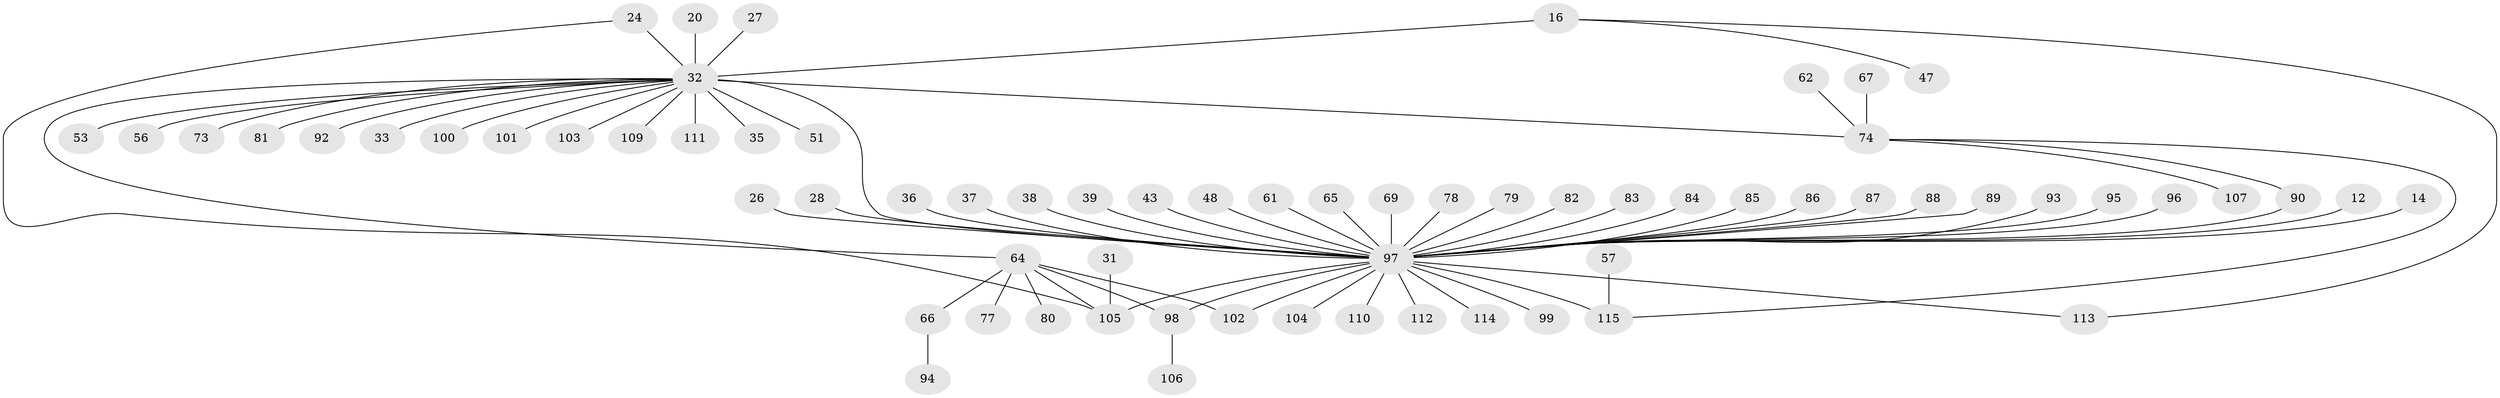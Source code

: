 // original degree distribution, {5: 0.017391304347826087, 14: 0.008695652173913044, 12: 0.008695652173913044, 2: 0.22608695652173913, 4: 0.06956521739130435, 3: 0.06956521739130435, 20: 0.008695652173913044, 23: 0.008695652173913044, 9: 0.02608695652173913, 1: 0.5565217391304348}
// Generated by graph-tools (version 1.1) at 2025/50/03/04/25 21:50:07]
// undirected, 69 vertices, 75 edges
graph export_dot {
graph [start="1"]
  node [color=gray90,style=filled];
  12;
  14;
  16;
  20;
  24 [super="+7"];
  26;
  27;
  28;
  31;
  32 [super="+9"];
  33;
  35;
  36;
  37;
  38;
  39 [super="+4"];
  43;
  47;
  48;
  51;
  53;
  56;
  57;
  61;
  62;
  64 [super="+30"];
  65 [super="+50"];
  66 [super="+63"];
  67;
  69;
  73;
  74 [super="+45+41+15"];
  77;
  78;
  79;
  80;
  81;
  82;
  83;
  84;
  85;
  86;
  87;
  88;
  89 [super="+13+46"];
  90;
  92;
  93 [super="+34"];
  94;
  95;
  96 [super="+5+11+55+68"];
  97 [super="+8+75+21"];
  98 [super="+44+23"];
  99;
  100 [super="+59"];
  101;
  102 [super="+29+40"];
  103;
  104 [super="+72"];
  105 [super="+49+6"];
  106;
  107;
  109 [super="+76"];
  110;
  111;
  112;
  113;
  114 [super="+91"];
  115 [super="+71+58+108"];
  12 -- 97;
  14 -- 97 [weight=2];
  16 -- 32 [weight=2];
  16 -- 47;
  16 -- 113;
  20 -- 32;
  24 -- 32 [weight=2];
  24 -- 105;
  26 -- 97;
  27 -- 32;
  28 -- 97;
  31 -- 105;
  32 -- 56 [weight=2];
  32 -- 73;
  32 -- 81;
  32 -- 111;
  32 -- 92;
  32 -- 33;
  32 -- 97 [weight=7];
  32 -- 35;
  32 -- 101;
  32 -- 103;
  32 -- 51;
  32 -- 53;
  32 -- 74 [weight=2];
  32 -- 100;
  32 -- 109;
  32 -- 64;
  36 -- 97;
  37 -- 97;
  38 -- 97;
  39 -- 97;
  43 -- 97;
  48 -- 97;
  57 -- 115;
  61 -- 97;
  62 -- 74;
  64 -- 66 [weight=2];
  64 -- 98;
  64 -- 102;
  64 -- 105;
  64 -- 77;
  64 -- 80;
  65 -- 97;
  66 -- 94;
  67 -- 74;
  69 -- 97;
  74 -- 90;
  74 -- 107;
  74 -- 115;
  78 -- 97;
  79 -- 97;
  82 -- 97;
  83 -- 97;
  84 -- 97;
  85 -- 97;
  86 -- 97;
  87 -- 97;
  88 -- 97;
  89 -- 97;
  90 -- 97;
  93 -- 97;
  95 -- 97;
  96 -- 97;
  97 -- 99;
  97 -- 112;
  97 -- 98 [weight=2];
  97 -- 102 [weight=2];
  97 -- 110;
  97 -- 105 [weight=2];
  97 -- 113;
  97 -- 114 [weight=2];
  97 -- 115 [weight=3];
  97 -- 104;
  98 -- 106;
}
